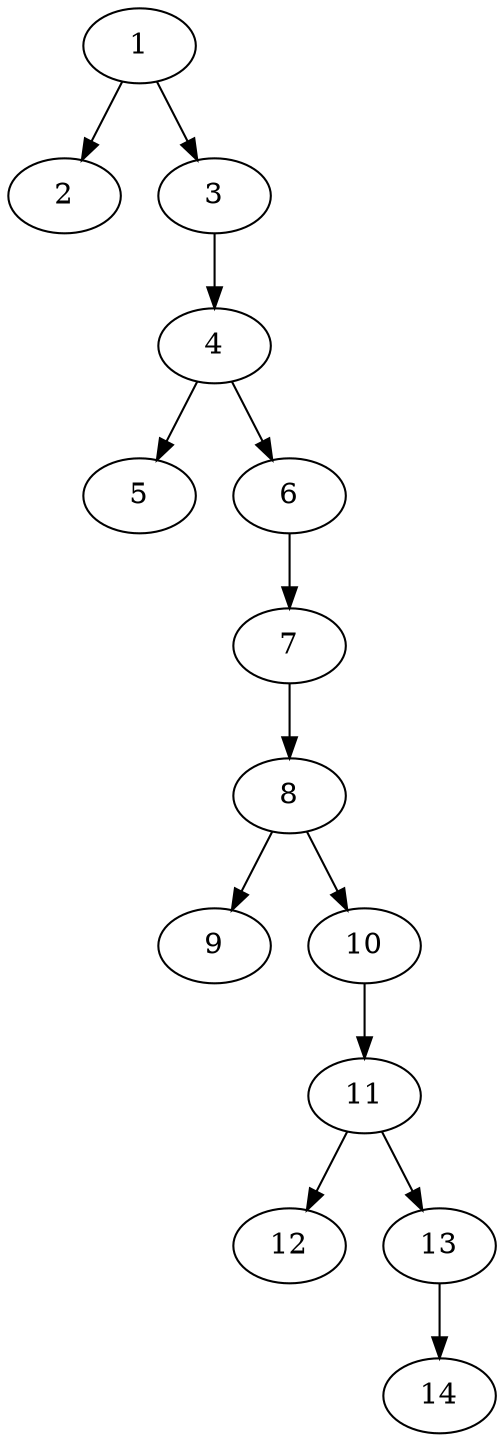 // DAG (tier=1-easy, mode=compute, n=14, ccr=0.287, fat=0.397, density=0.361, regular=0.773, jump=0.019, mindata=262144, maxdata=2097152)
// DAG automatically generated by daggen at Sun Aug 24 16:33:32 2025
// /home/ermia/Project/Environments/daggen/bin/daggen --dot --ccr 0.287 --fat 0.397 --regular 0.773 --density 0.361 --jump 0.019 --mindata 262144 --maxdata 2097152 -n 14 
digraph G {
  1 [size="990468325398877", alpha="0.16", expect_size="495234162699438"]
  1 -> 2 [size ="15561236938752"]
  1 -> 3 [size ="15561236938752"]
  2 [size="4329873429719764", alpha="0.08", expect_size="2164936714859882"]
  3 [size="20518637641186412", alpha="0.16", expect_size="10259318820593206"]
  3 -> 4 [size ="27118725496832"]
  4 [size="727258038134967", alpha="0.19", expect_size="363629019067483"]
  4 -> 5 [size ="11819288625152"]
  4 -> 6 [size ="11819288625152"]
  5 [size="6740896867407149", alpha="0.03", expect_size="3370448433703574"]
  6 [size="45943609452066", alpha="0.13", expect_size="22971804726033"]
  6 -> 7 [size ="2880614432768"]
  7 [size="23077634247113244", alpha="0.10", expect_size="11538817123556622"]
  7 -> 8 [size ="28184791744512"]
  8 [size="3054987380902592512", alpha="0.05", expect_size="1527493690451296256"]
  8 -> 9 [size ="16843393728512"]
  8 -> 10 [size ="16843393728512"]
  9 [size="527543668523456", alpha="0.12", expect_size="263771834261728"]
  10 [size="3074432079757312000", alpha="0.10", expect_size="1537216039878656000"]
  10 -> 11 [size ="16914789171200"]
  11 [size="8995350947083584", alpha="0.17", expect_size="4497675473541792"]
  11 -> 12 [size ="6451921682432"]
  11 -> 13 [size ="6451921682432"]
  12 [size="6903739984875014", alpha="0.13", expect_size="3451869992437507"]
  13 [size="2477676339291272", alpha="0.06", expect_size="1238838169645636"]
  13 -> 14 [size ="1721417859072"]
  14 [size="3459723216019259392", alpha="0.11", expect_size="1729861608009629696"]
}